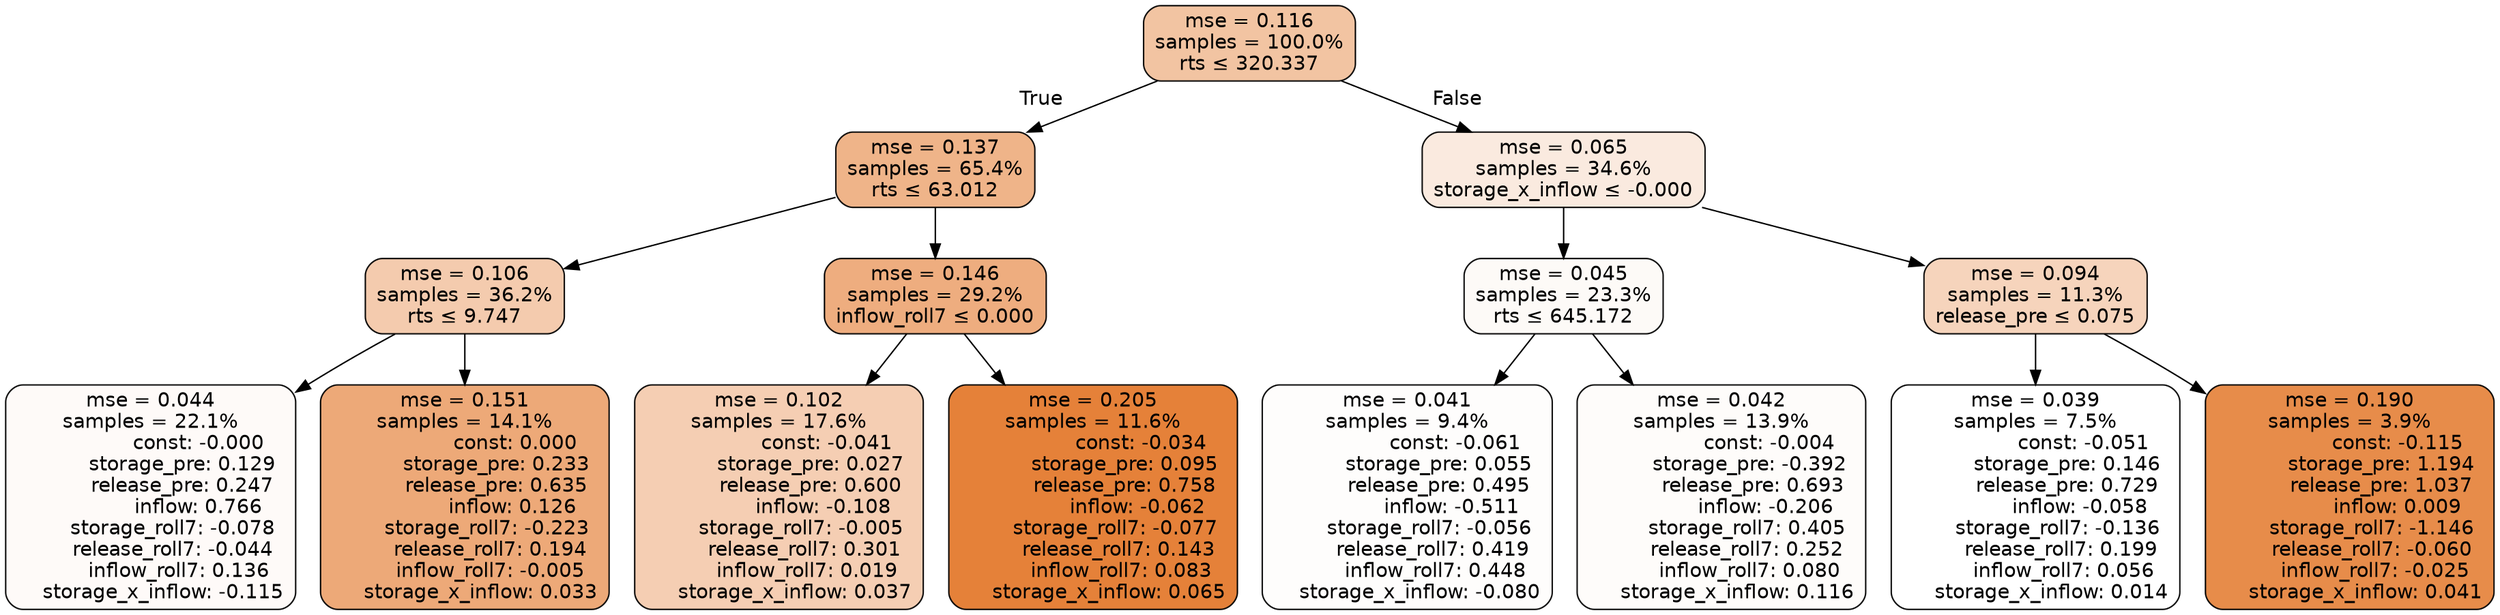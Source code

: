 digraph tree {
bgcolor="transparent"
node [shape=rectangle, style="filled, rounded", color="black", fontname=helvetica] ;
edge [fontname=helvetica] ;
	"0" [label="mse = 0.116
samples = 100.0%
rts &le; 320.337", fillcolor="#f2c4a2"]
	"1" [label="mse = 0.137
samples = 65.4%
rts &le; 63.012", fillcolor="#efb489"]
	"2" [label="mse = 0.106
samples = 36.2%
rts &le; 9.747", fillcolor="#f4cbae"]
	"3" [label="mse = 0.044
samples = 22.1%
               const: -0.000
          storage_pre: 0.129
          release_pre: 0.247
               inflow: 0.766
       storage_roll7: -0.078
       release_roll7: -0.044
         inflow_roll7: 0.136
    storage_x_inflow: -0.115", fillcolor="#fefaf8"]
	"4" [label="mse = 0.151
samples = 14.1%
                const: 0.000
          storage_pre: 0.233
          release_pre: 0.635
               inflow: 0.126
       storage_roll7: -0.223
        release_roll7: 0.194
        inflow_roll7: -0.005
     storage_x_inflow: 0.033", fillcolor="#eda978"]
	"5" [label="mse = 0.146
samples = 29.2%
inflow_roll7 &le; 0.000", fillcolor="#eead7f"]
	"6" [label="mse = 0.102
samples = 17.6%
               const: -0.041
          storage_pre: 0.027
          release_pre: 0.600
              inflow: -0.108
       storage_roll7: -0.005
        release_roll7: 0.301
         inflow_roll7: 0.019
     storage_x_inflow: 0.037", fillcolor="#f5ceb3"]
	"7" [label="mse = 0.205
samples = 11.6%
               const: -0.034
          storage_pre: 0.095
          release_pre: 0.758
              inflow: -0.062
       storage_roll7: -0.077
        release_roll7: 0.143
         inflow_roll7: 0.083
     storage_x_inflow: 0.065", fillcolor="#e58139"]
	"8" [label="mse = 0.065
samples = 34.6%
storage_x_inflow &le; -0.000", fillcolor="#faeadf"]
	"9" [label="mse = 0.045
samples = 23.3%
rts &le; 645.172", fillcolor="#fdfaf7"]
	"10" [label="mse = 0.041
samples = 9.4%
               const: -0.061
          storage_pre: 0.055
          release_pre: 0.495
              inflow: -0.511
       storage_roll7: -0.056
        release_roll7: 0.419
         inflow_roll7: 0.448
    storage_x_inflow: -0.080", fillcolor="#fefdfc"]
	"11" [label="mse = 0.042
samples = 13.9%
               const: -0.004
         storage_pre: -0.392
          release_pre: 0.693
              inflow: -0.206
        storage_roll7: 0.405
        release_roll7: 0.252
         inflow_roll7: 0.080
     storage_x_inflow: 0.116", fillcolor="#fefcfa"]
	"12" [label="mse = 0.094
samples = 11.3%
release_pre &le; 0.075", fillcolor="#f6d4bc"]
	"13" [label="mse = 0.039
samples = 7.5%
               const: -0.051
          storage_pre: 0.146
          release_pre: 0.729
              inflow: -0.058
       storage_roll7: -0.136
        release_roll7: 0.199
         inflow_roll7: 0.056
     storage_x_inflow: 0.014", fillcolor="#ffffff"]
	"14" [label="mse = 0.190
samples = 3.9%
               const: -0.115
          storage_pre: 1.194
          release_pre: 1.037
               inflow: 0.009
       storage_roll7: -1.146
       release_roll7: -0.060
        inflow_roll7: -0.025
     storage_x_inflow: 0.041", fillcolor="#e78c4a"]

	"0" -> "1" [labeldistance=2.5, labelangle=45, headlabel="True"]
	"1" -> "2"
	"2" -> "3"
	"2" -> "4"
	"1" -> "5"
	"5" -> "6"
	"5" -> "7"
	"0" -> "8" [labeldistance=2.5, labelangle=-45, headlabel="False"]
	"8" -> "9"
	"9" -> "10"
	"9" -> "11"
	"8" -> "12"
	"12" -> "13"
	"12" -> "14"
}